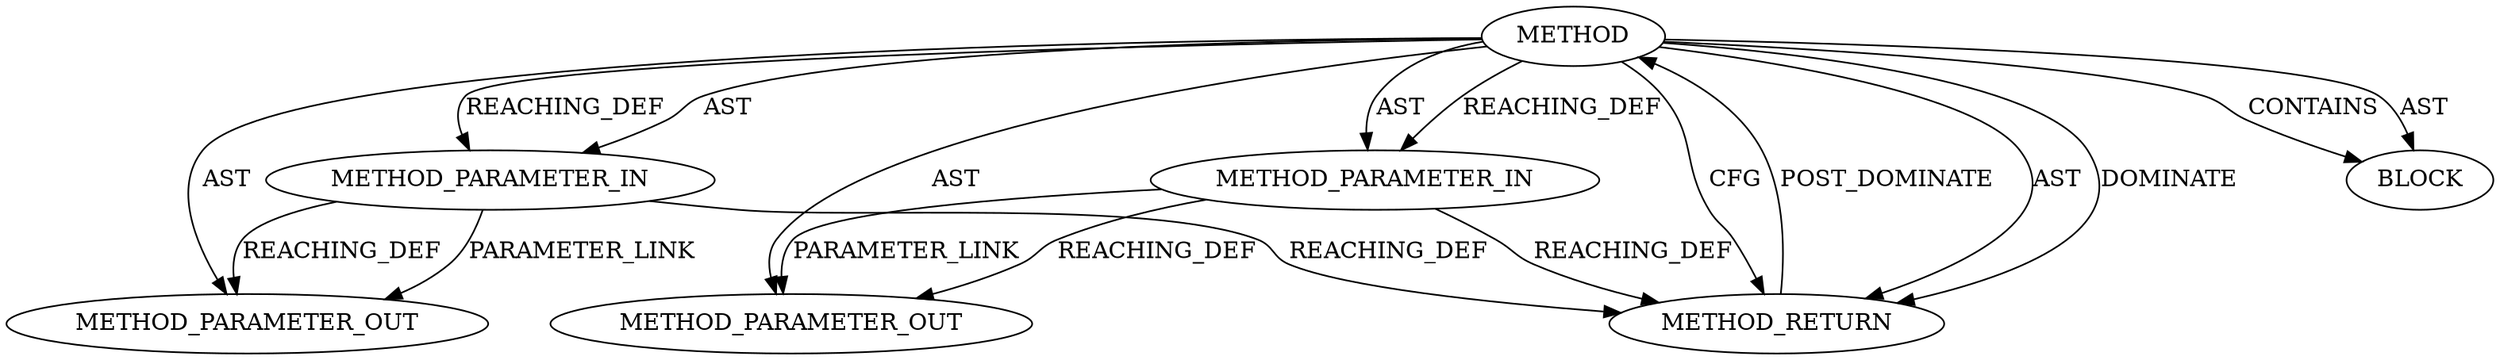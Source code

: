 digraph {
  70 [label=METHOD_PARAMETER_OUT ORDER=1 CODE="p1" IS_VARIADIC=false TYPE_FULL_NAME="ANY" EVALUATION_STRATEGY="BY_VALUE" INDEX=1 NAME="p1"]
  59 [label=METHOD_PARAMETER_IN ORDER=2 CODE="p2" IS_VARIADIC=false TYPE_FULL_NAME="ANY" EVALUATION_STRATEGY="BY_VALUE" INDEX=2 NAME="p2"]
  61 [label=METHOD_RETURN ORDER=2 CODE="RET" TYPE_FULL_NAME="ANY" EVALUATION_STRATEGY="BY_VALUE"]
  60 [label=BLOCK ORDER=1 ARGUMENT_INDEX=1 CODE="<empty>" TYPE_FULL_NAME="ANY"]
  57 [label=METHOD AST_PARENT_TYPE="NAMESPACE_BLOCK" AST_PARENT_FULL_NAME="<global>" ORDER=0 CODE="<empty>" FULL_NAME="<operator>.multiplication" IS_EXTERNAL=true FILENAME="<empty>" SIGNATURE="" NAME="<operator>.multiplication"]
  71 [label=METHOD_PARAMETER_OUT ORDER=2 CODE="p2" IS_VARIADIC=false TYPE_FULL_NAME="ANY" EVALUATION_STRATEGY="BY_VALUE" INDEX=2 NAME="p2"]
  58 [label=METHOD_PARAMETER_IN ORDER=1 CODE="p1" IS_VARIADIC=false TYPE_FULL_NAME="ANY" EVALUATION_STRATEGY="BY_VALUE" INDEX=1 NAME="p1"]
  57 -> 59 [label=AST ]
  58 -> 61 [label=REACHING_DEF VARIABLE="p1"]
  58 -> 70 [label=PARAMETER_LINK ]
  57 -> 60 [label=CONTAINS ]
  57 -> 70 [label=AST ]
  59 -> 71 [label=PARAMETER_LINK ]
  57 -> 71 [label=AST ]
  57 -> 58 [label=REACHING_DEF VARIABLE=""]
  57 -> 61 [label=AST ]
  59 -> 61 [label=REACHING_DEF VARIABLE="p2"]
  57 -> 59 [label=REACHING_DEF VARIABLE=""]
  57 -> 61 [label=DOMINATE ]
  58 -> 70 [label=REACHING_DEF VARIABLE="p1"]
  57 -> 61 [label=CFG ]
  57 -> 60 [label=AST ]
  61 -> 57 [label=POST_DOMINATE ]
  57 -> 58 [label=AST ]
  59 -> 71 [label=REACHING_DEF VARIABLE="p2"]
}
